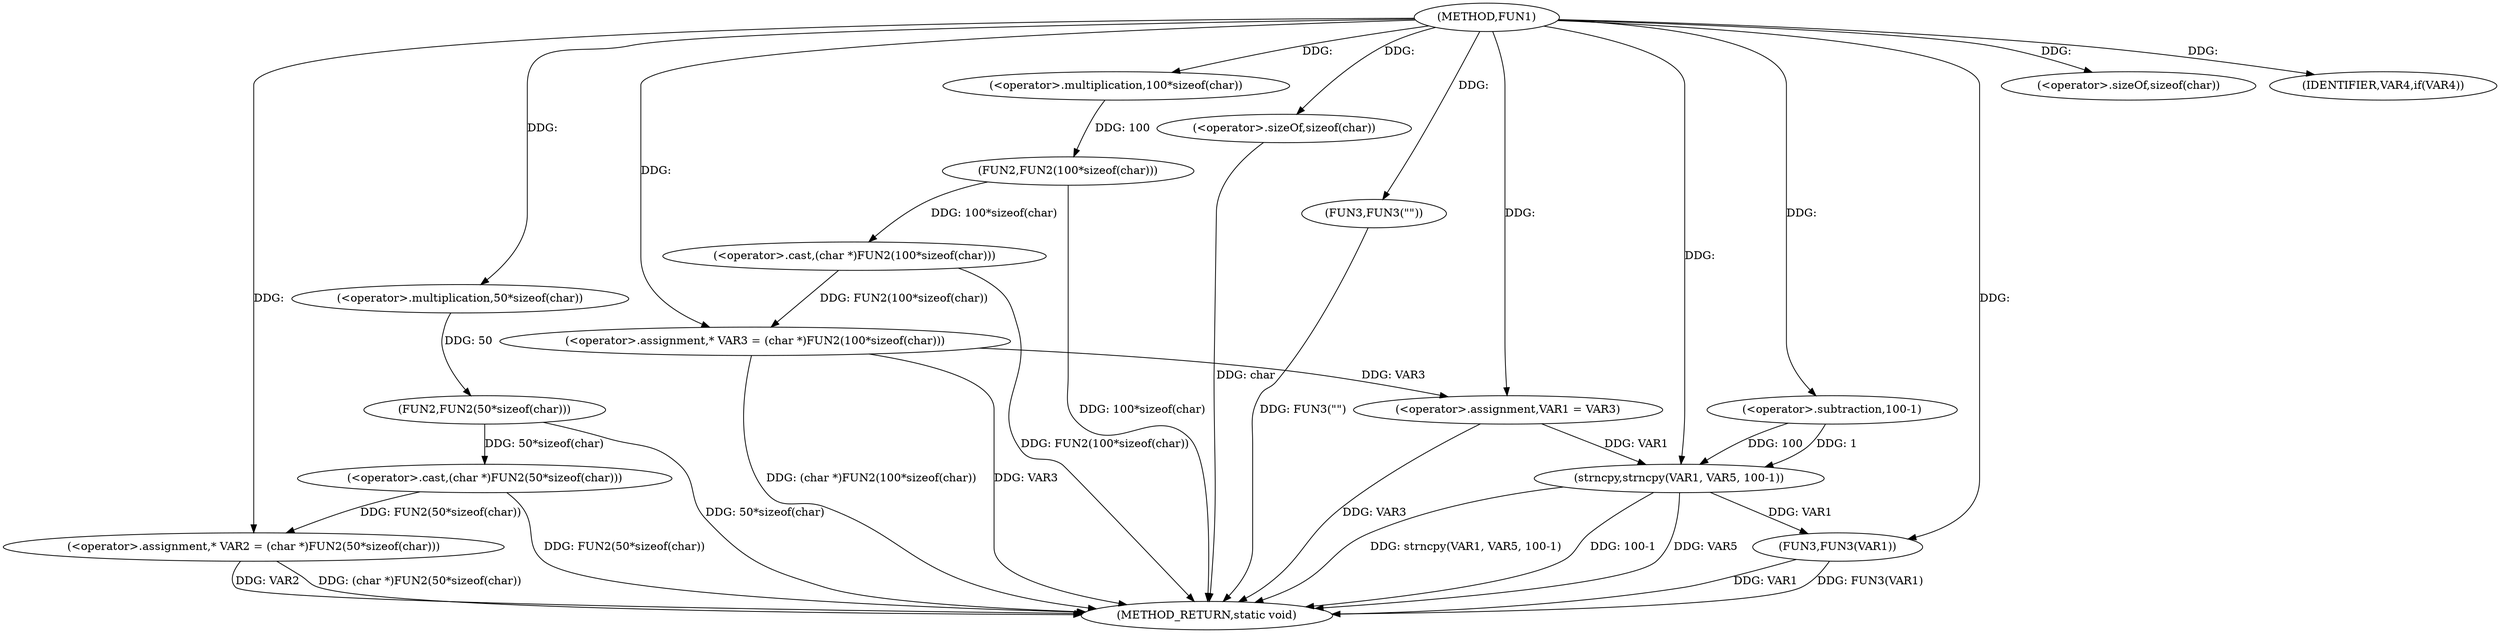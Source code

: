 digraph FUN1 {  
"1000100" [label = "(METHOD,FUN1)" ]
"1000143" [label = "(METHOD_RETURN,static void)" ]
"1000104" [label = "(<operator>.assignment,* VAR2 = (char *)FUN2(50*sizeof(char)))" ]
"1000106" [label = "(<operator>.cast,(char *)FUN2(50*sizeof(char)))" ]
"1000108" [label = "(FUN2,FUN2(50*sizeof(char)))" ]
"1000109" [label = "(<operator>.multiplication,50*sizeof(char))" ]
"1000111" [label = "(<operator>.sizeOf,sizeof(char))" ]
"1000114" [label = "(<operator>.assignment,* VAR3 = (char *)FUN2(100*sizeof(char)))" ]
"1000116" [label = "(<operator>.cast,(char *)FUN2(100*sizeof(char)))" ]
"1000118" [label = "(FUN2,FUN2(100*sizeof(char)))" ]
"1000119" [label = "(<operator>.multiplication,100*sizeof(char))" ]
"1000121" [label = "(<operator>.sizeOf,sizeof(char))" ]
"1000124" [label = "(IDENTIFIER,VAR4,if(VAR4))" ]
"1000126" [label = "(FUN3,FUN3(\"\"))" ]
"1000130" [label = "(<operator>.assignment,VAR1 = VAR3)" ]
"1000135" [label = "(strncpy,strncpy(VAR1, VAR5, 100-1))" ]
"1000138" [label = "(<operator>.subtraction,100-1)" ]
"1000141" [label = "(FUN3,FUN3(VAR1))" ]
  "1000141" -> "1000143"  [ label = "DDG: VAR1"] 
  "1000106" -> "1000143"  [ label = "DDG: FUN2(50*sizeof(char))"] 
  "1000104" -> "1000143"  [ label = "DDG: VAR2"] 
  "1000116" -> "1000143"  [ label = "DDG: FUN2(100*sizeof(char))"] 
  "1000135" -> "1000143"  [ label = "DDG: strncpy(VAR1, VAR5, 100-1)"] 
  "1000121" -> "1000143"  [ label = "DDG: char"] 
  "1000135" -> "1000143"  [ label = "DDG: 100-1"] 
  "1000118" -> "1000143"  [ label = "DDG: 100*sizeof(char)"] 
  "1000114" -> "1000143"  [ label = "DDG: (char *)FUN2(100*sizeof(char))"] 
  "1000126" -> "1000143"  [ label = "DDG: FUN3(\"\")"] 
  "1000130" -> "1000143"  [ label = "DDG: VAR3"] 
  "1000141" -> "1000143"  [ label = "DDG: FUN3(VAR1)"] 
  "1000114" -> "1000143"  [ label = "DDG: VAR3"] 
  "1000135" -> "1000143"  [ label = "DDG: VAR5"] 
  "1000104" -> "1000143"  [ label = "DDG: (char *)FUN2(50*sizeof(char))"] 
  "1000108" -> "1000143"  [ label = "DDG: 50*sizeof(char)"] 
  "1000106" -> "1000104"  [ label = "DDG: FUN2(50*sizeof(char))"] 
  "1000100" -> "1000104"  [ label = "DDG: "] 
  "1000108" -> "1000106"  [ label = "DDG: 50*sizeof(char)"] 
  "1000109" -> "1000108"  [ label = "DDG: 50"] 
  "1000100" -> "1000109"  [ label = "DDG: "] 
  "1000100" -> "1000111"  [ label = "DDG: "] 
  "1000116" -> "1000114"  [ label = "DDG: FUN2(100*sizeof(char))"] 
  "1000100" -> "1000114"  [ label = "DDG: "] 
  "1000118" -> "1000116"  [ label = "DDG: 100*sizeof(char)"] 
  "1000119" -> "1000118"  [ label = "DDG: 100"] 
  "1000100" -> "1000119"  [ label = "DDG: "] 
  "1000100" -> "1000121"  [ label = "DDG: "] 
  "1000100" -> "1000124"  [ label = "DDG: "] 
  "1000100" -> "1000126"  [ label = "DDG: "] 
  "1000114" -> "1000130"  [ label = "DDG: VAR3"] 
  "1000100" -> "1000130"  [ label = "DDG: "] 
  "1000130" -> "1000135"  [ label = "DDG: VAR1"] 
  "1000100" -> "1000135"  [ label = "DDG: "] 
  "1000138" -> "1000135"  [ label = "DDG: 100"] 
  "1000138" -> "1000135"  [ label = "DDG: 1"] 
  "1000100" -> "1000138"  [ label = "DDG: "] 
  "1000135" -> "1000141"  [ label = "DDG: VAR1"] 
  "1000100" -> "1000141"  [ label = "DDG: "] 
}
